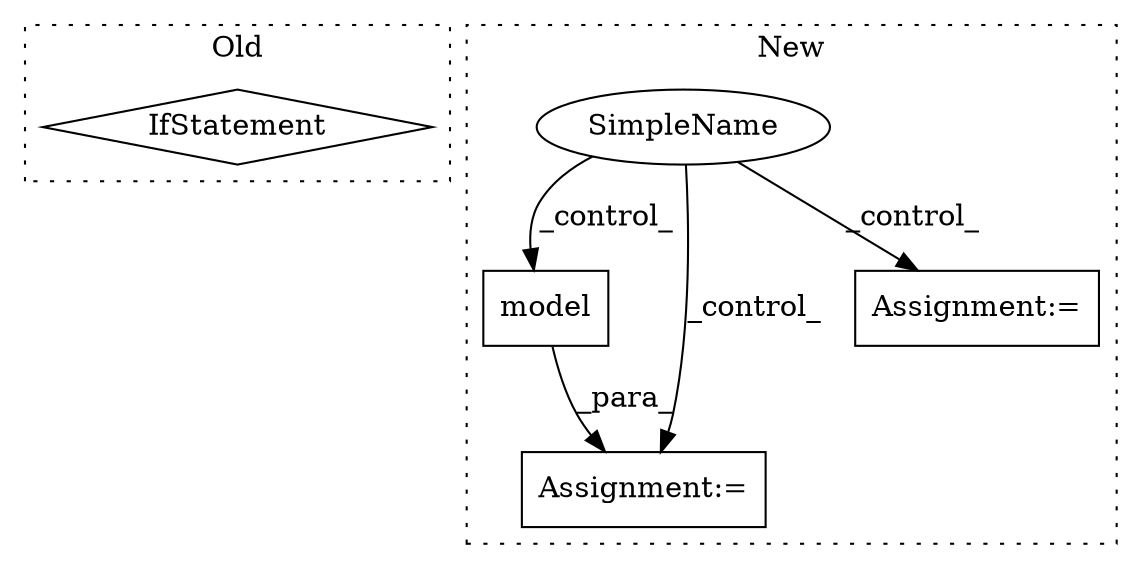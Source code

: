 digraph G {
subgraph cluster0 {
1 [label="IfStatement" a="25" s="5714,5741" l="4,2" shape="diamond"];
label = "Old";
style="dotted";
}
subgraph cluster1 {
2 [label="model" a="32" s="3905,3915" l="6,1" shape="box"];
3 [label="Assignment:=" a="7" s="3904" l="1" shape="box"];
4 [label="SimpleName" a="42" s="" l="" shape="ellipse"];
5 [label="Assignment:=" a="7" s="3744,3826" l="57,2" shape="box"];
label = "New";
style="dotted";
}
2 -> 3 [label="_para_"];
4 -> 3 [label="_control_"];
4 -> 2 [label="_control_"];
4 -> 5 [label="_control_"];
}